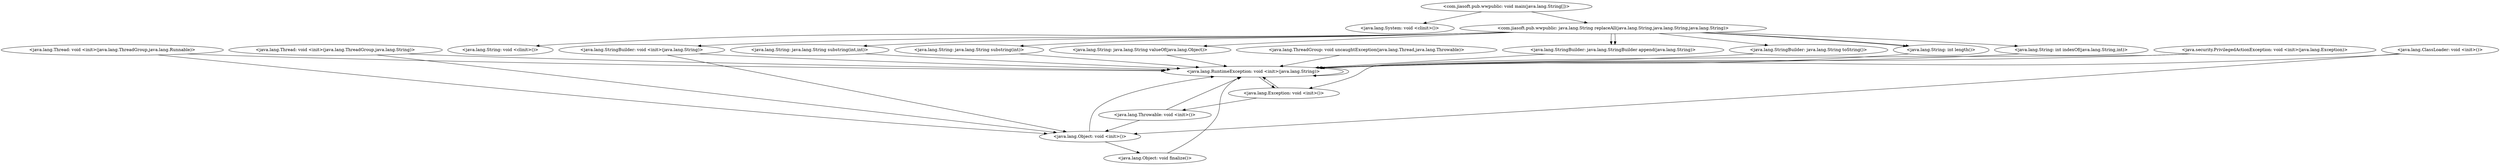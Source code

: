 digraph CallGraph {
"<com.jiasoft.pub.wwpublic: void main(java.lang.String[])>" -> "<java.lang.System: void <clinit>()>";
"<com.jiasoft.pub.wwpublic: void main(java.lang.String[])>" -> "<com.jiasoft.pub.wwpublic: java.lang.String replaceAll(java.lang.String,java.lang.String,java.lang.String)>";
"<java.lang.ThreadGroup: void uncaughtException(java.lang.Thread,java.lang.Throwable)>" -> "<java.lang.RuntimeException: void <init>(java.lang.String)>";
"<java.lang.ClassLoader: void <init>()>" -> "<java.lang.Object: void <init>()>";
"<java.lang.ClassLoader: void <init>()>" -> "<java.lang.RuntimeException: void <init>(java.lang.String)>";
"<java.security.PrivilegedActionException: void <init>(java.lang.Exception)>" -> "<java.lang.Exception: void <init>()>";
"<java.security.PrivilegedActionException: void <init>(java.lang.Exception)>" -> "<java.lang.RuntimeException: void <init>(java.lang.String)>";
"<java.lang.Thread: void <init>(java.lang.ThreadGroup,java.lang.Runnable)>" -> "<java.lang.Object: void <init>()>";
"<java.lang.Thread: void <init>(java.lang.ThreadGroup,java.lang.Runnable)>" -> "<java.lang.RuntimeException: void <init>(java.lang.String)>";
"<java.lang.Thread: void <init>(java.lang.ThreadGroup,java.lang.String)>" -> "<java.lang.Object: void <init>()>";
"<java.lang.Thread: void <init>(java.lang.ThreadGroup,java.lang.String)>" -> "<java.lang.RuntimeException: void <init>(java.lang.String)>";
"<com.jiasoft.pub.wwpublic: java.lang.String replaceAll(java.lang.String,java.lang.String,java.lang.String)>" -> "<java.lang.String: void <clinit>()>";
"<com.jiasoft.pub.wwpublic: java.lang.String replaceAll(java.lang.String,java.lang.String,java.lang.String)>" -> "<java.lang.StringBuilder: void <init>(java.lang.String)>";
"<com.jiasoft.pub.wwpublic: java.lang.String replaceAll(java.lang.String,java.lang.String,java.lang.String)>" -> "<java.lang.String: java.lang.String valueOf(java.lang.Object)>";
"<java.lang.RuntimeException: void <init>(java.lang.String)>" -> "<java.lang.Exception: void <init>()>";
"<java.lang.RuntimeException: void <init>(java.lang.String)>" -> "<java.lang.RuntimeException: void <init>(java.lang.String)>";
"<java.lang.Object: void <init>()>" -> "<java.lang.Object: void finalize()>";
"<java.lang.Object: void <init>()>" -> "<java.lang.RuntimeException: void <init>(java.lang.String)>";
"<java.lang.Exception: void <init>()>" -> "<java.lang.Throwable: void <init>()>";
"<java.lang.Exception: void <init>()>" -> "<java.lang.RuntimeException: void <init>(java.lang.String)>";
"<java.lang.StringBuilder: void <init>(java.lang.String)>" -> "<java.lang.Object: void <init>()>";
"<java.lang.StringBuilder: void <init>(java.lang.String)>" -> "<java.lang.RuntimeException: void <init>(java.lang.String)>";
"<java.lang.String: java.lang.String valueOf(java.lang.Object)>" -> "<java.lang.RuntimeException: void <init>(java.lang.String)>";
"<java.lang.Object: void finalize()>" -> "<java.lang.RuntimeException: void <init>(java.lang.String)>";
"<java.lang.Throwable: void <init>()>" -> "<java.lang.Object: void <init>()>";
"<java.lang.Throwable: void <init>()>" -> "<java.lang.RuntimeException: void <init>(java.lang.String)>";
"<com.jiasoft.pub.wwpublic: java.lang.String replaceAll(java.lang.String,java.lang.String,java.lang.String)>" -> "<java.lang.StringBuilder: java.lang.StringBuilder append(java.lang.String)>";
"<com.jiasoft.pub.wwpublic: java.lang.String replaceAll(java.lang.String,java.lang.String,java.lang.String)>" -> "<java.lang.StringBuilder: java.lang.StringBuilder append(java.lang.String)>";
"<com.jiasoft.pub.wwpublic: java.lang.String replaceAll(java.lang.String,java.lang.String,java.lang.String)>" -> "<java.lang.StringBuilder: java.lang.String toString()>";
"<java.lang.StringBuilder: java.lang.StringBuilder append(java.lang.String)>" -> "<java.lang.RuntimeException: void <init>(java.lang.String)>";
"<java.lang.StringBuilder: java.lang.String toString()>" -> "<java.lang.RuntimeException: void <init>(java.lang.String)>";
"<com.jiasoft.pub.wwpublic: java.lang.String replaceAll(java.lang.String,java.lang.String,java.lang.String)>" -> "<java.lang.String: int length()>";
"<java.lang.String: int length()>" -> "<java.lang.RuntimeException: void <init>(java.lang.String)>";
"<com.jiasoft.pub.wwpublic: java.lang.String replaceAll(java.lang.String,java.lang.String,java.lang.String)>" -> "<java.lang.String: int length()>";
"<com.jiasoft.pub.wwpublic: java.lang.String replaceAll(java.lang.String,java.lang.String,java.lang.String)>" -> "<java.lang.String: int indexOf(java.lang.String,int)>";
"<com.jiasoft.pub.wwpublic: java.lang.String replaceAll(java.lang.String,java.lang.String,java.lang.String)>" -> "<java.lang.String: java.lang.String substring(int,int)>";
"<com.jiasoft.pub.wwpublic: java.lang.String replaceAll(java.lang.String,java.lang.String,java.lang.String)>" -> "<java.lang.String: java.lang.String substring(int)>";
"<java.lang.String: int indexOf(java.lang.String,int)>" -> "<java.lang.RuntimeException: void <init>(java.lang.String)>";
"<java.lang.String: java.lang.String substring(int,int)>" -> "<java.lang.RuntimeException: void <init>(java.lang.String)>";
"<java.lang.String: java.lang.String substring(int)>" -> "<java.lang.RuntimeException: void <init>(java.lang.String)>";
}
